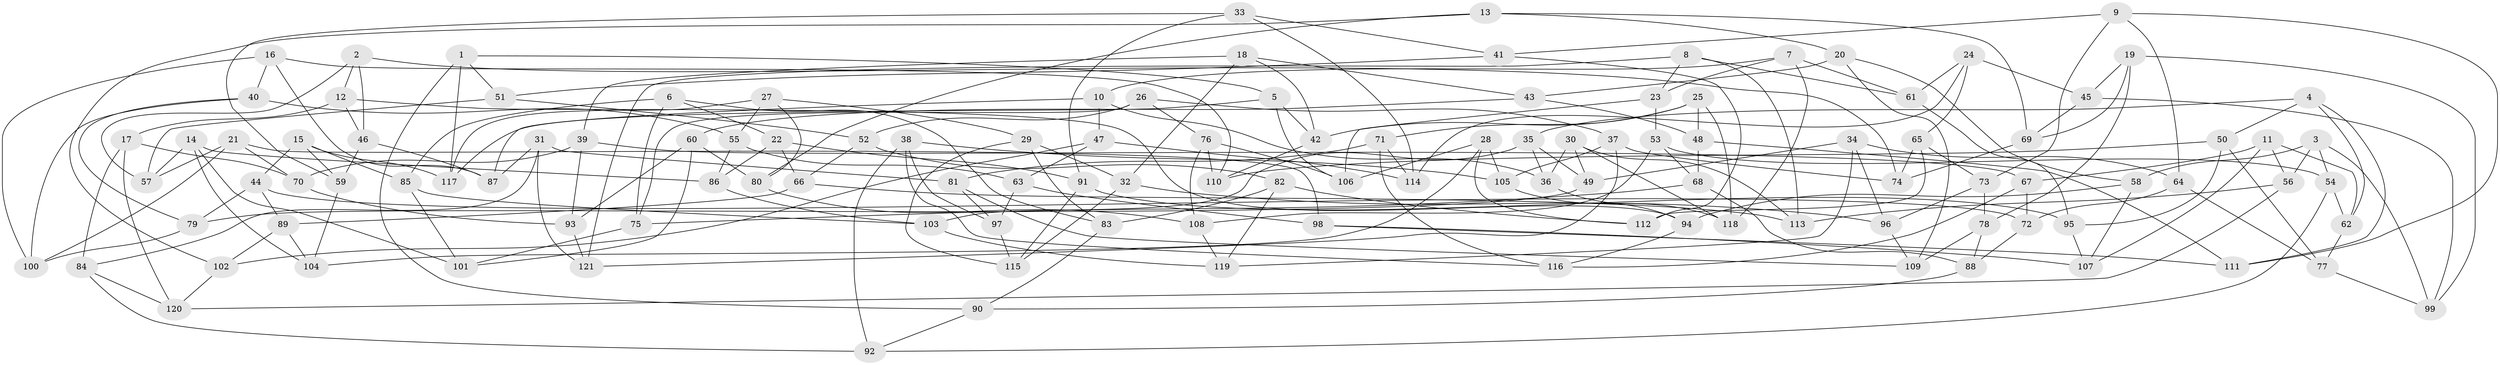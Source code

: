 // coarse degree distribution, {3: 0.16666666666666666, 5: 0.13333333333333333, 4: 0.48333333333333334, 6: 0.06666666666666667, 7: 0.05, 8: 0.016666666666666666, 9: 0.016666666666666666, 13: 0.016666666666666666, 2: 0.016666666666666666, 14: 0.016666666666666666, 15: 0.016666666666666666}
// Generated by graph-tools (version 1.1) at 2025/02/03/04/25 22:02:03]
// undirected, 121 vertices, 242 edges
graph export_dot {
graph [start="1"]
  node [color=gray90,style=filled];
  1;
  2;
  3;
  4;
  5;
  6;
  7;
  8;
  9;
  10;
  11;
  12;
  13;
  14;
  15;
  16;
  17;
  18;
  19;
  20;
  21;
  22;
  23;
  24;
  25;
  26;
  27;
  28;
  29;
  30;
  31;
  32;
  33;
  34;
  35;
  36;
  37;
  38;
  39;
  40;
  41;
  42;
  43;
  44;
  45;
  46;
  47;
  48;
  49;
  50;
  51;
  52;
  53;
  54;
  55;
  56;
  57;
  58;
  59;
  60;
  61;
  62;
  63;
  64;
  65;
  66;
  67;
  68;
  69;
  70;
  71;
  72;
  73;
  74;
  75;
  76;
  77;
  78;
  79;
  80;
  81;
  82;
  83;
  84;
  85;
  86;
  87;
  88;
  89;
  90;
  91;
  92;
  93;
  94;
  95;
  96;
  97;
  98;
  99;
  100;
  101;
  102;
  103;
  104;
  105;
  106;
  107;
  108;
  109;
  110;
  111;
  112;
  113;
  114;
  115;
  116;
  117;
  118;
  119;
  120;
  121;
  1 -- 5;
  1 -- 90;
  1 -- 117;
  1 -- 51;
  2 -- 74;
  2 -- 46;
  2 -- 12;
  2 -- 57;
  3 -- 58;
  3 -- 56;
  3 -- 99;
  3 -- 54;
  4 -- 35;
  4 -- 50;
  4 -- 111;
  4 -- 62;
  5 -- 106;
  5 -- 117;
  5 -- 42;
  6 -- 75;
  6 -- 22;
  6 -- 83;
  6 -- 85;
  7 -- 10;
  7 -- 118;
  7 -- 61;
  7 -- 23;
  8 -- 61;
  8 -- 23;
  8 -- 121;
  8 -- 113;
  9 -- 64;
  9 -- 73;
  9 -- 111;
  9 -- 41;
  10 -- 87;
  10 -- 36;
  10 -- 47;
  11 -- 107;
  11 -- 67;
  11 -- 62;
  11 -- 56;
  12 -- 94;
  12 -- 46;
  12 -- 17;
  13 -- 69;
  13 -- 80;
  13 -- 20;
  13 -- 102;
  14 -- 104;
  14 -- 101;
  14 -- 86;
  14 -- 57;
  15 -- 117;
  15 -- 59;
  15 -- 44;
  15 -- 85;
  16 -- 87;
  16 -- 40;
  16 -- 100;
  16 -- 110;
  17 -- 70;
  17 -- 120;
  17 -- 84;
  18 -- 42;
  18 -- 39;
  18 -- 43;
  18 -- 32;
  19 -- 45;
  19 -- 99;
  19 -- 69;
  19 -- 78;
  20 -- 43;
  20 -- 58;
  20 -- 109;
  21 -- 57;
  21 -- 98;
  21 -- 70;
  21 -- 100;
  22 -- 86;
  22 -- 66;
  22 -- 91;
  23 -- 53;
  23 -- 106;
  24 -- 45;
  24 -- 114;
  24 -- 65;
  24 -- 61;
  25 -- 71;
  25 -- 118;
  25 -- 48;
  25 -- 42;
  26 -- 76;
  26 -- 75;
  26 -- 52;
  26 -- 37;
  27 -- 29;
  27 -- 117;
  27 -- 55;
  27 -- 80;
  28 -- 112;
  28 -- 106;
  28 -- 105;
  28 -- 104;
  29 -- 115;
  29 -- 32;
  29 -- 83;
  30 -- 118;
  30 -- 49;
  30 -- 36;
  30 -- 113;
  31 -- 121;
  31 -- 81;
  31 -- 87;
  31 -- 84;
  32 -- 115;
  32 -- 96;
  33 -- 41;
  33 -- 59;
  33 -- 114;
  33 -- 91;
  34 -- 119;
  34 -- 96;
  34 -- 49;
  34 -- 64;
  35 -- 36;
  35 -- 103;
  35 -- 49;
  36 -- 94;
  37 -- 121;
  37 -- 105;
  37 -- 74;
  38 -- 105;
  38 -- 116;
  38 -- 97;
  38 -- 92;
  39 -- 67;
  39 -- 93;
  39 -- 70;
  40 -- 55;
  40 -- 79;
  40 -- 100;
  41 -- 112;
  41 -- 51;
  42 -- 110;
  43 -- 48;
  43 -- 60;
  44 -- 89;
  44 -- 79;
  44 -- 72;
  45 -- 99;
  45 -- 69;
  46 -- 59;
  46 -- 87;
  47 -- 102;
  47 -- 63;
  47 -- 114;
  48 -- 111;
  48 -- 68;
  49 -- 79;
  50 -- 77;
  50 -- 110;
  50 -- 95;
  51 -- 52;
  51 -- 57;
  52 -- 82;
  52 -- 66;
  53 -- 54;
  53 -- 108;
  53 -- 68;
  54 -- 62;
  54 -- 92;
  55 -- 63;
  55 -- 86;
  56 -- 113;
  56 -- 120;
  58 -- 107;
  58 -- 94;
  59 -- 104;
  60 -- 101;
  60 -- 93;
  60 -- 80;
  61 -- 95;
  62 -- 77;
  63 -- 97;
  63 -- 98;
  64 -- 72;
  64 -- 77;
  65 -- 112;
  65 -- 73;
  65 -- 74;
  66 -- 113;
  66 -- 89;
  67 -- 72;
  67 -- 116;
  68 -- 75;
  68 -- 88;
  69 -- 74;
  70 -- 93;
  71 -- 114;
  71 -- 116;
  71 -- 81;
  72 -- 88;
  73 -- 78;
  73 -- 96;
  75 -- 101;
  76 -- 106;
  76 -- 110;
  76 -- 108;
  77 -- 99;
  78 -- 88;
  78 -- 109;
  79 -- 100;
  80 -- 108;
  81 -- 97;
  81 -- 109;
  82 -- 119;
  82 -- 112;
  82 -- 83;
  83 -- 90;
  84 -- 92;
  84 -- 120;
  85 -- 103;
  85 -- 101;
  86 -- 103;
  88 -- 90;
  89 -- 102;
  89 -- 104;
  90 -- 92;
  91 -- 95;
  91 -- 115;
  93 -- 121;
  94 -- 116;
  95 -- 107;
  96 -- 109;
  97 -- 115;
  98 -- 111;
  98 -- 107;
  102 -- 120;
  103 -- 119;
  105 -- 118;
  108 -- 119;
}
